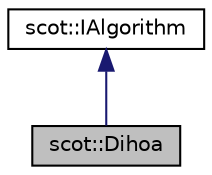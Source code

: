 digraph "scot::Dihoa"
{
 // LATEX_PDF_SIZE
  edge [fontname="Helvetica",fontsize="10",labelfontname="Helvetica",labelfontsize="10"];
  node [fontname="Helvetica",fontsize="10",shape=record];
  Node1 [label="scot::Dihoa",height=0.2,width=0.4,color="black", fillcolor="grey75", style="filled", fontcolor="black",tooltip=" "];
  Node2 -> Node1 [dir="back",color="midnightblue",fontsize="10",style="solid",fontname="Helvetica"];
  Node2 [label="scot::IAlgorithm",height=0.2,width=0.4,color="black", fillcolor="white", style="filled",URL="$classscot_1_1IAlgorithm.html",tooltip=" "];
}
